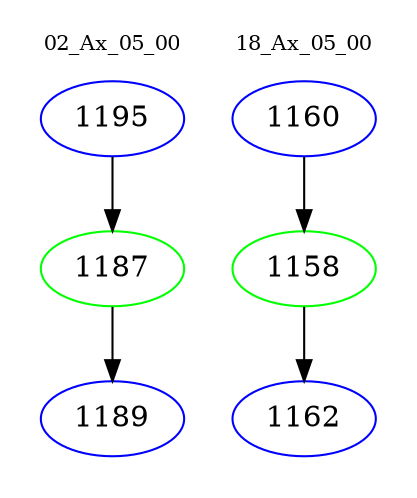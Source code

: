 digraph{
subgraph cluster_0 {
color = white
label = "02_Ax_05_00";
fontsize=10;
T0_1195 [label="1195", color="blue"]
T0_1195 -> T0_1187 [color="black"]
T0_1187 [label="1187", color="green"]
T0_1187 -> T0_1189 [color="black"]
T0_1189 [label="1189", color="blue"]
}
subgraph cluster_1 {
color = white
label = "18_Ax_05_00";
fontsize=10;
T1_1160 [label="1160", color="blue"]
T1_1160 -> T1_1158 [color="black"]
T1_1158 [label="1158", color="green"]
T1_1158 -> T1_1162 [color="black"]
T1_1162 [label="1162", color="blue"]
}
}
